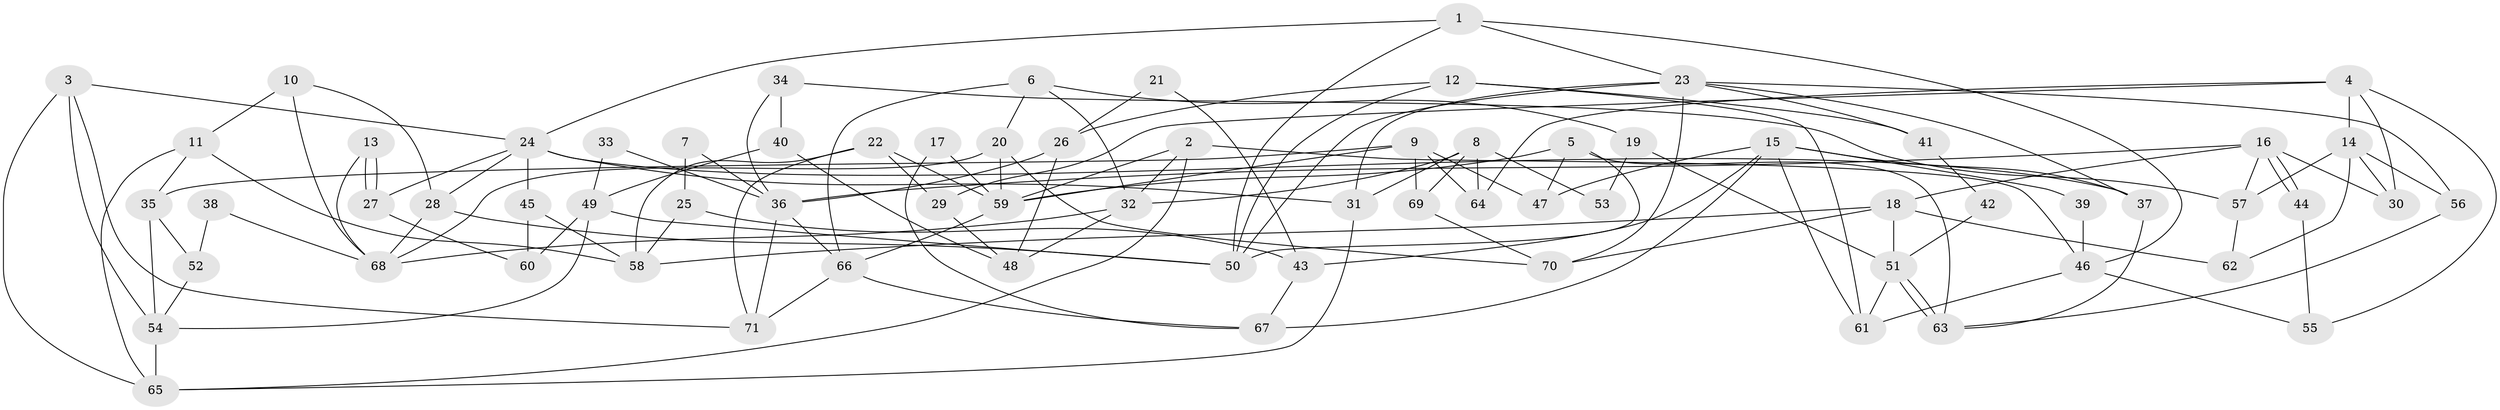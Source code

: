 // coarse degree distribution, {7: 0.11363636363636363, 4: 0.18181818181818182, 5: 0.11363636363636363, 6: 0.18181818181818182, 2: 0.13636363636363635, 8: 0.06818181818181818, 3: 0.18181818181818182, 10: 0.022727272727272728}
// Generated by graph-tools (version 1.1) at 2025/24/03/03/25 07:24:01]
// undirected, 71 vertices, 142 edges
graph export_dot {
graph [start="1"]
  node [color=gray90,style=filled];
  1;
  2;
  3;
  4;
  5;
  6;
  7;
  8;
  9;
  10;
  11;
  12;
  13;
  14;
  15;
  16;
  17;
  18;
  19;
  20;
  21;
  22;
  23;
  24;
  25;
  26;
  27;
  28;
  29;
  30;
  31;
  32;
  33;
  34;
  35;
  36;
  37;
  38;
  39;
  40;
  41;
  42;
  43;
  44;
  45;
  46;
  47;
  48;
  49;
  50;
  51;
  52;
  53;
  54;
  55;
  56;
  57;
  58;
  59;
  60;
  61;
  62;
  63;
  64;
  65;
  66;
  67;
  68;
  69;
  70;
  71;
  1 -- 46;
  1 -- 23;
  1 -- 24;
  1 -- 50;
  2 -- 32;
  2 -- 65;
  2 -- 46;
  2 -- 59;
  3 -- 71;
  3 -- 54;
  3 -- 24;
  3 -- 65;
  4 -- 30;
  4 -- 14;
  4 -- 29;
  4 -- 55;
  4 -- 64;
  5 -- 50;
  5 -- 59;
  5 -- 47;
  5 -- 63;
  6 -- 20;
  6 -- 32;
  6 -- 19;
  6 -- 66;
  7 -- 25;
  7 -- 36;
  8 -- 31;
  8 -- 32;
  8 -- 53;
  8 -- 64;
  8 -- 69;
  9 -- 64;
  9 -- 69;
  9 -- 35;
  9 -- 47;
  9 -- 59;
  10 -- 28;
  10 -- 68;
  10 -- 11;
  11 -- 65;
  11 -- 35;
  11 -- 58;
  12 -- 26;
  12 -- 50;
  12 -- 41;
  12 -- 61;
  13 -- 27;
  13 -- 27;
  13 -- 68;
  14 -- 56;
  14 -- 62;
  14 -- 30;
  14 -- 57;
  15 -- 47;
  15 -- 37;
  15 -- 39;
  15 -- 43;
  15 -- 61;
  15 -- 67;
  16 -- 44;
  16 -- 44;
  16 -- 18;
  16 -- 30;
  16 -- 36;
  16 -- 57;
  17 -- 59;
  17 -- 67;
  18 -- 51;
  18 -- 58;
  18 -- 62;
  18 -- 70;
  19 -- 51;
  19 -- 53;
  20 -- 70;
  20 -- 59;
  20 -- 68;
  21 -- 26;
  21 -- 43;
  22 -- 59;
  22 -- 71;
  22 -- 29;
  22 -- 58;
  23 -- 31;
  23 -- 37;
  23 -- 41;
  23 -- 50;
  23 -- 56;
  23 -- 70;
  24 -- 27;
  24 -- 28;
  24 -- 31;
  24 -- 37;
  24 -- 45;
  25 -- 43;
  25 -- 58;
  26 -- 36;
  26 -- 48;
  27 -- 60;
  28 -- 50;
  28 -- 68;
  29 -- 48;
  31 -- 65;
  32 -- 48;
  32 -- 68;
  33 -- 36;
  33 -- 49;
  34 -- 36;
  34 -- 57;
  34 -- 40;
  35 -- 52;
  35 -- 54;
  36 -- 66;
  36 -- 71;
  37 -- 63;
  38 -- 68;
  38 -- 52;
  39 -- 46;
  40 -- 49;
  40 -- 48;
  41 -- 42;
  42 -- 51;
  43 -- 67;
  44 -- 55;
  45 -- 58;
  45 -- 60;
  46 -- 61;
  46 -- 55;
  49 -- 50;
  49 -- 60;
  49 -- 54;
  51 -- 63;
  51 -- 63;
  51 -- 61;
  52 -- 54;
  54 -- 65;
  56 -- 63;
  57 -- 62;
  59 -- 66;
  66 -- 67;
  66 -- 71;
  69 -- 70;
}
